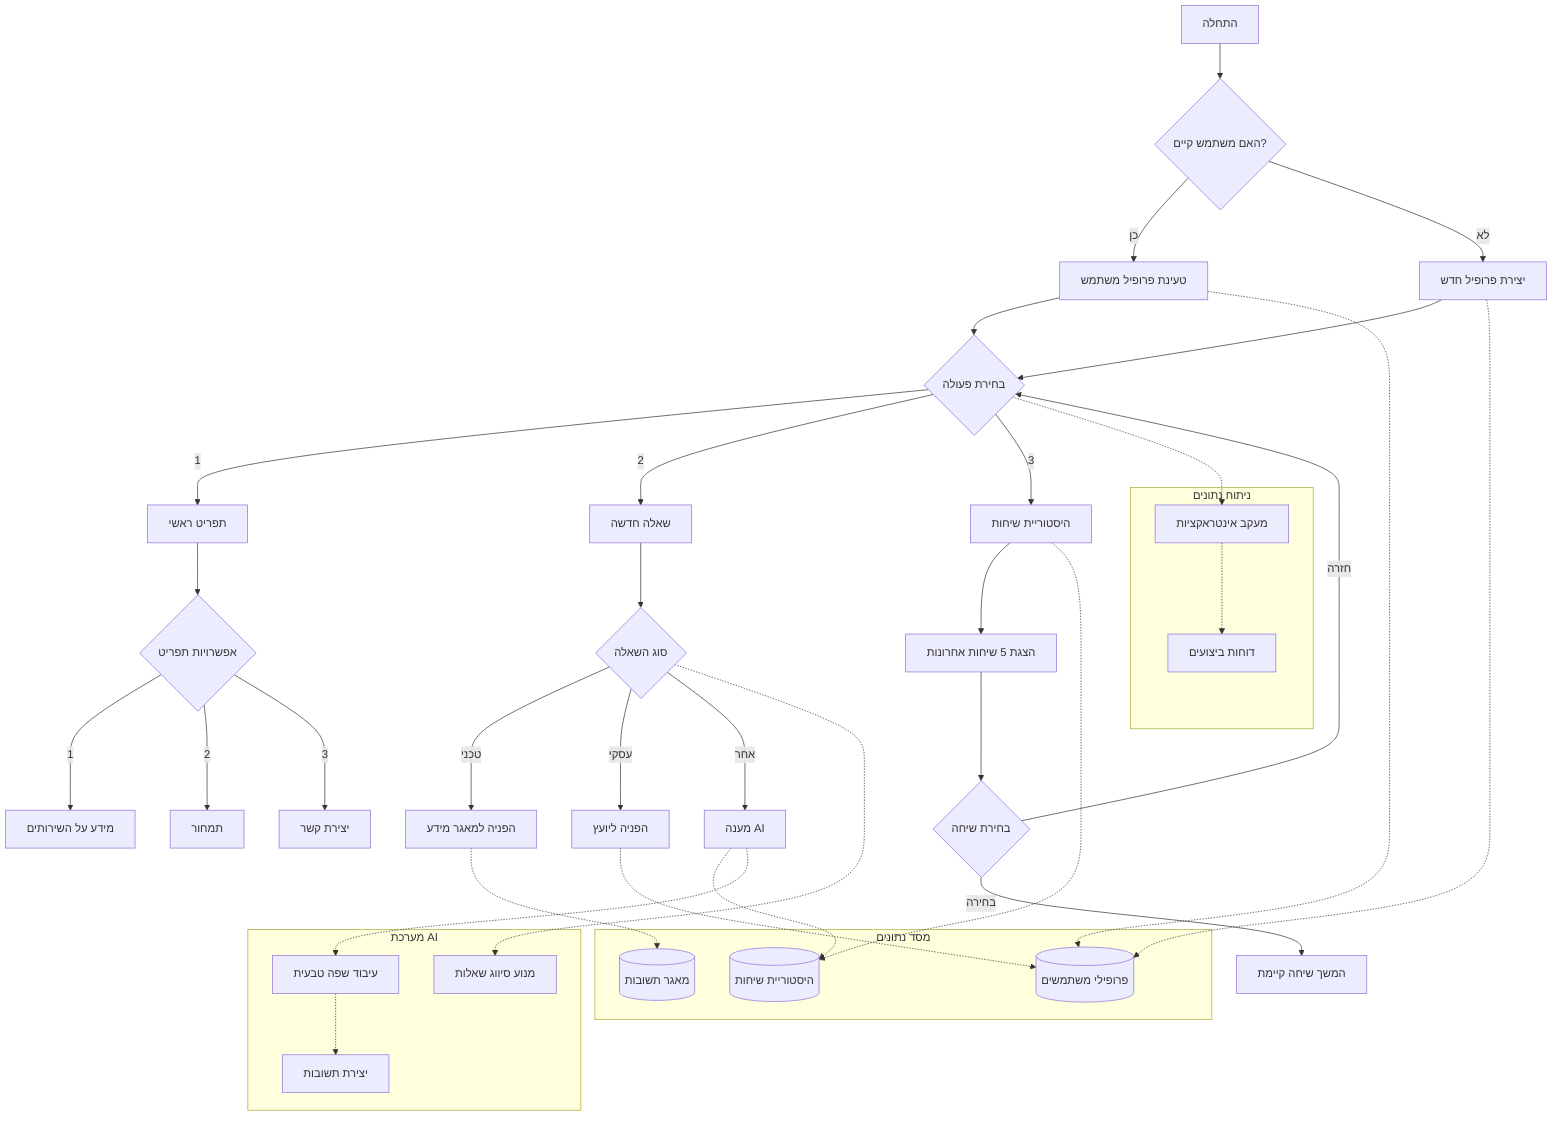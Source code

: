 flowchart TD
    A[התחלה] --> B{האם משתמש קיים?}
    B -->|כן| C[טעינת פרופיל משתמש]
    B -->|לא| D[יצירת פרופיל חדש]
    
    C --> E{בחירת פעולה}
    D --> E
    
    E -->|1| F[תפריט ראשי]
    E -->|2| G[שאלה חדשה]
    E -->|3| H[היסטוריית שיחות]
    
    F --> I{אפשרויות תפריט}
    I -->|1| J[מידע על השירותים]
    I -->|2| K[תמחור]
    I -->|3| L[יצירת קשר]
    
    G --> M{סוג השאלה}
    M -->|טכני| N[הפניה למאגר מידע]
    M -->|עסקי| O[הפניה ליועץ]
    M -->|אחר| P[מענה AI]
    
    H --> Q[הצגת 5 שיחות אחרונות]
    Q --> R{בחירת שיחה}
    R -->|בחירה| S[המשך שיחה קיימת]
    R -->|חזרה| E
    
    subgraph DB [מסד נתונים]
    T[(פרופילי משתמשים)]
    U[(היסטוריית שיחות)]
    V[(מאגר תשובות)]
    end
    
    N -.-> V
    O -.-> T
    P -.-> U
    C -.-> T
    D -.-> T
    H -.-> U
    
    subgraph AI [מערכת AI]
    W[עיבוד שפה טבעית]
    X[מנוע סיווג שאלות]
    Y[יצירת תשובות]
    end
    
    P -.-> W
    M -.-> X
    W -.-> Y
    
    subgraph Analytics [ניתוח נתונים]
    Z[מעקב אינטראקציות]
    AA[דוחות ביצועים]
    end
    
    E -.-> Z
    Z -.-> AA